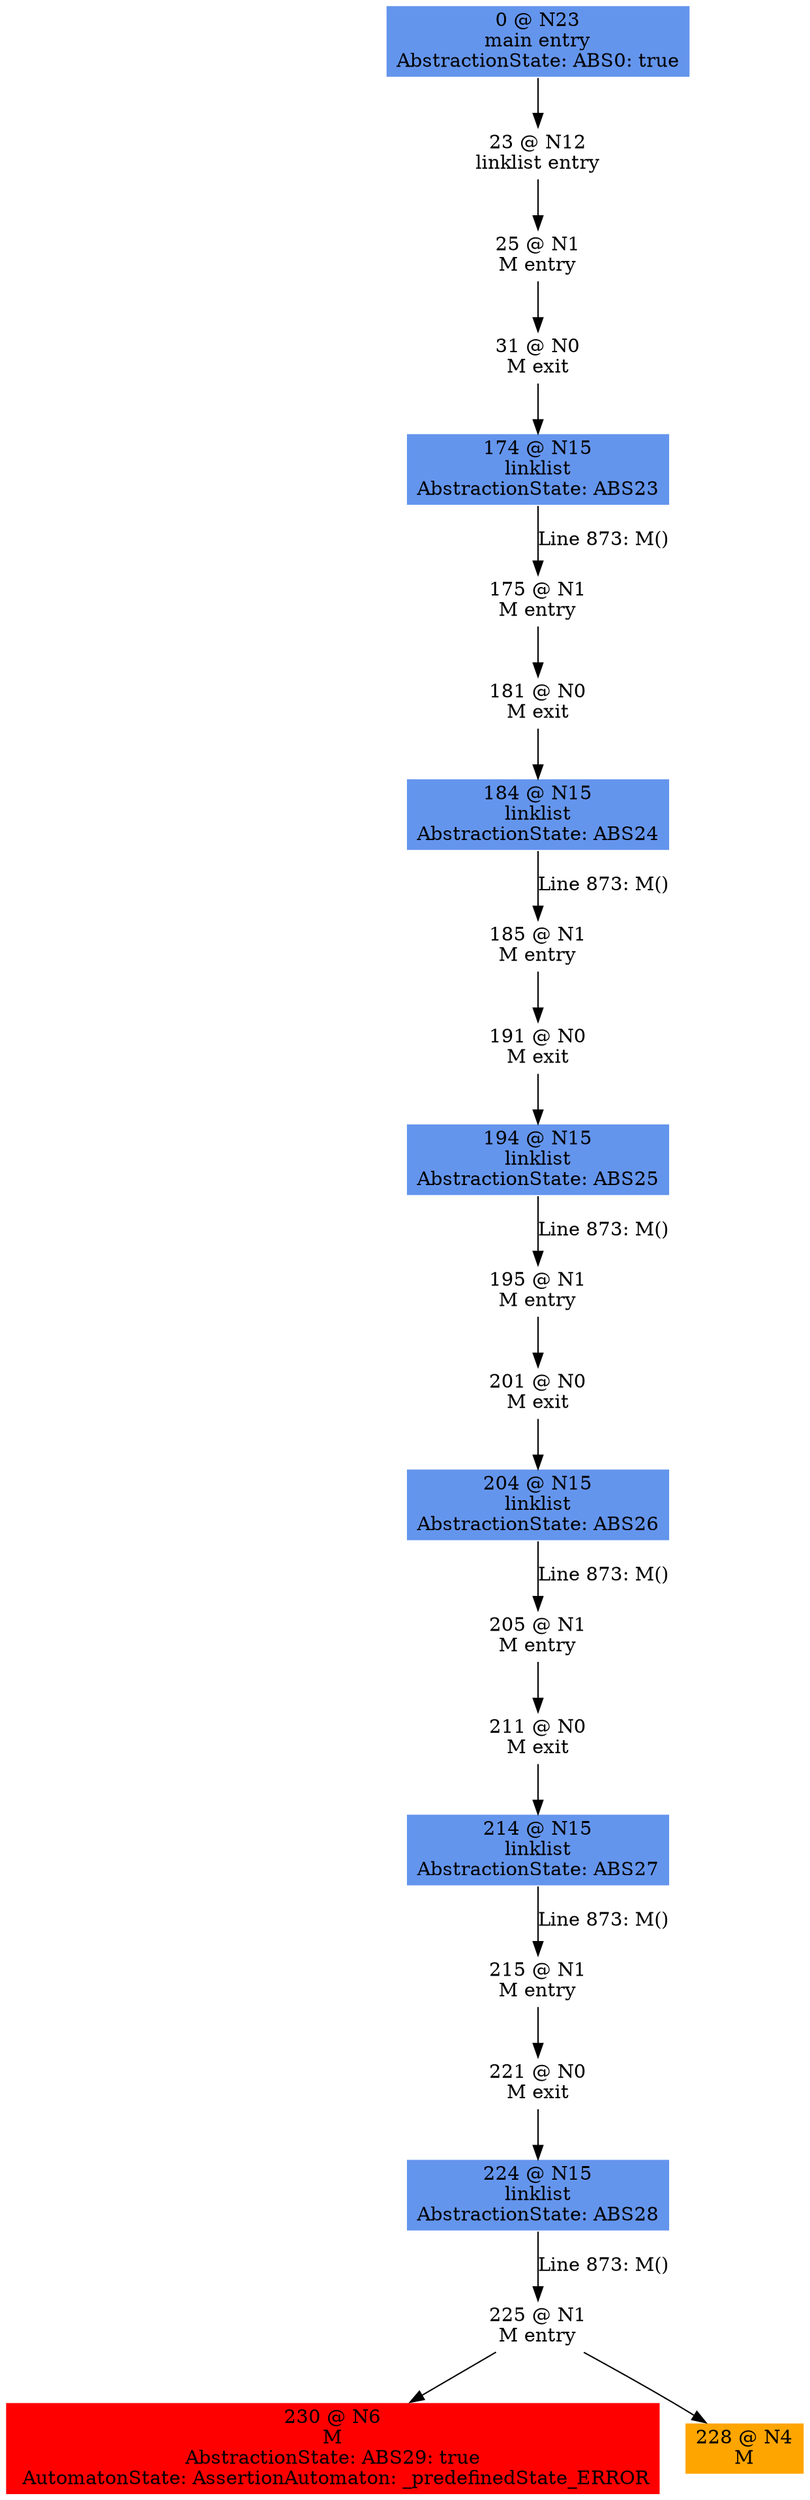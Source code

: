 digraph ARG {
node [style="filled" shape="box" color="white"]
0 [fillcolor="cornflowerblue" label="0 @ N23\nmain entry\nAbstractionState: ABS0: true\n" id="0"]
23 [label="23 @ N12\nlinklist entry\n" id="23"]
25 [label="25 @ N1\nM entry\n" id="25"]
31 [label="31 @ N0\nM exit\n" id="31"]
174 [fillcolor="cornflowerblue" label="174 @ N15\nlinklist\nAbstractionState: ABS23\n" id="174"]
175 [label="175 @ N1\nM entry\n" id="175"]
181 [label="181 @ N0\nM exit\n" id="181"]
184 [fillcolor="cornflowerblue" label="184 @ N15\nlinklist\nAbstractionState: ABS24\n" id="184"]
185 [label="185 @ N1\nM entry\n" id="185"]
191 [label="191 @ N0\nM exit\n" id="191"]
194 [fillcolor="cornflowerblue" label="194 @ N15\nlinklist\nAbstractionState: ABS25\n" id="194"]
195 [label="195 @ N1\nM entry\n" id="195"]
201 [label="201 @ N0\nM exit\n" id="201"]
204 [fillcolor="cornflowerblue" label="204 @ N15\nlinklist\nAbstractionState: ABS26\n" id="204"]
205 [label="205 @ N1\nM entry\n" id="205"]
211 [label="211 @ N0\nM exit\n" id="211"]
214 [fillcolor="cornflowerblue" label="214 @ N15\nlinklist\nAbstractionState: ABS27\n" id="214"]
215 [label="215 @ N1\nM entry\n" id="215"]
221 [label="221 @ N0\nM exit\n" id="221"]
224 [fillcolor="cornflowerblue" label="224 @ N15\nlinklist\nAbstractionState: ABS28\n" id="224"]
225 [label="225 @ N1\nM entry\n" id="225"]
230 [fillcolor="red" label="230 @ N6\nM\nAbstractionState: ABS29: true\n AutomatonState: AssertionAutomaton: _predefinedState_ERROR\n" id="230"]
228 [fillcolor="orange" label="228 @ N4\nM\n" id="228"]
0 -> 23 []
23 -> 25 []
25 -> 31 []
31 -> 174 []
174 -> 175 [label="Line 873: M()" id="174 -> 175"]
175 -> 181 []
181 -> 184 []
184 -> 185 [label="Line 873: M()" id="184 -> 185"]
185 -> 191 []
191 -> 194 []
194 -> 195 [label="Line 873: M()" id="194 -> 195"]
195 -> 201 []
201 -> 204 []
204 -> 205 [label="Line 873: M()" id="204 -> 205"]
205 -> 211 []
211 -> 214 []
214 -> 215 [label="Line 873: M()" id="214 -> 215"]
215 -> 221 []
221 -> 224 []
224 -> 225 [label="Line 873: M()" id="224 -> 225"]
225 -> 228 []
225 -> 230 []
}
